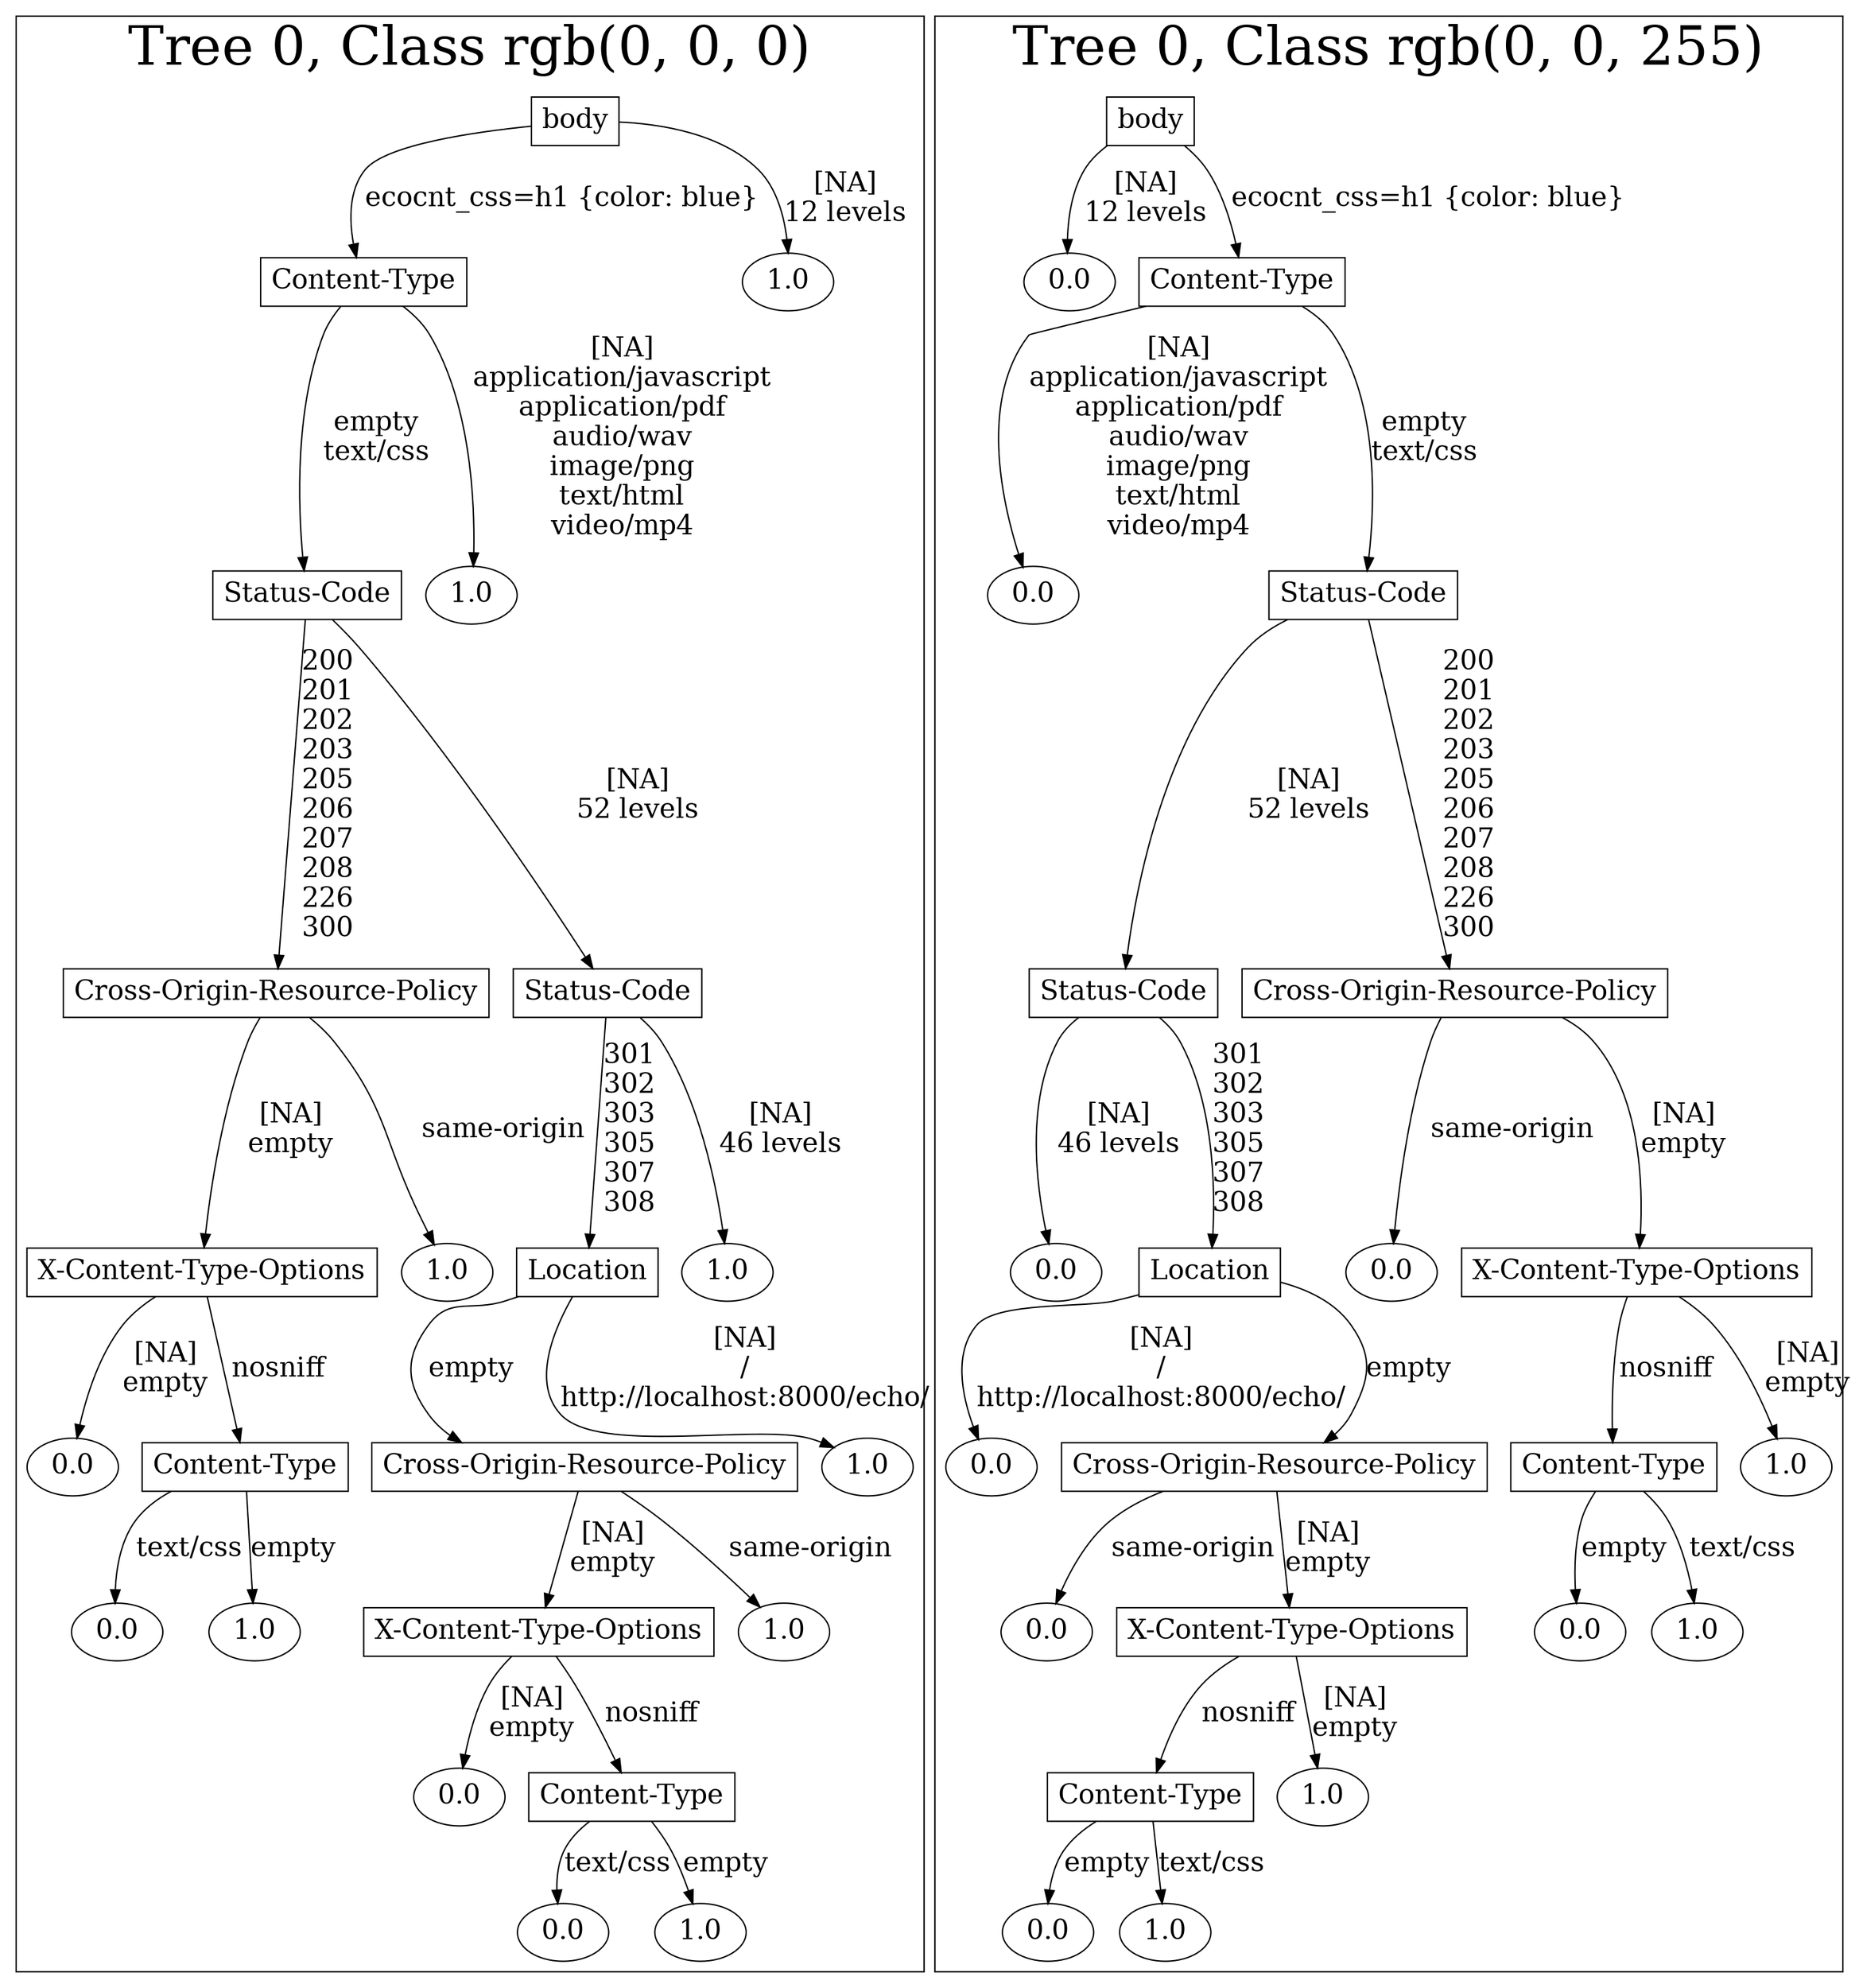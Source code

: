 /*
Generated by:
    http://https://github.com/h2oai/h2o-3/tree/master/h2o-genmodel/src/main/java/hex/genmodel/tools/PrintMojo.java
*/

/*
On a mac:

$ brew install graphviz
$ dot -Tpng file.gv -o file.png
$ open file.png
*/

digraph G {

subgraph cluster_0 {
/* Nodes */

/* Level 0 */
{
"SG_0_Node_0" [shape=box, fontsize=20, label="body"]
}

/* Level 1 */
{
"SG_0_Node_1" [shape=box, fontsize=20, label="Content-Type"]
"SG_0_Node_11" [fontsize=20, label="1.0"]
}

/* Level 2 */
{
"SG_0_Node_2" [shape=box, fontsize=20, label="Status-Code"]
"SG_0_Node_12" [fontsize=20, label="1.0"]
}

/* Level 3 */
{
"SG_0_Node_3" [shape=box, fontsize=20, label="Cross-Origin-Resource-Policy"]
"SG_0_Node_4" [shape=box, fontsize=20, label="Status-Code"]
}

/* Level 4 */
{
"SG_0_Node_5" [shape=box, fontsize=20, label="X-Content-Type-Options"]
"SG_0_Node_13" [fontsize=20, label="1.0"]
"SG_0_Node_6" [shape=box, fontsize=20, label="Location"]
"SG_0_Node_14" [fontsize=20, label="1.0"]
}

/* Level 5 */
{
"SG_0_Node_15" [fontsize=20, label="0.0"]
"SG_0_Node_7" [shape=box, fontsize=20, label="Content-Type"]
"SG_0_Node_8" [shape=box, fontsize=20, label="Cross-Origin-Resource-Policy"]
"SG_0_Node_16" [fontsize=20, label="1.0"]
}

/* Level 6 */
{
"SG_0_Node_17" [fontsize=20, label="0.0"]
"SG_0_Node_18" [fontsize=20, label="1.0"]
"SG_0_Node_9" [shape=box, fontsize=20, label="X-Content-Type-Options"]
"SG_0_Node_19" [fontsize=20, label="1.0"]
}

/* Level 7 */
{
"SG_0_Node_20" [fontsize=20, label="0.0"]
"SG_0_Node_10" [shape=box, fontsize=20, label="Content-Type"]
}

/* Level 8 */
{
"SG_0_Node_21" [fontsize=20, label="0.0"]
"SG_0_Node_22" [fontsize=20, label="1.0"]
}

/* Edges */
"SG_0_Node_0" -> "SG_0_Node_1" [fontsize=20, label="ecocnt_css=h1 {color: blue}
"]
"SG_0_Node_0" -> "SG_0_Node_11" [fontsize=20, label="[NA]
12 levels
"]
"SG_0_Node_1" -> "SG_0_Node_2" [fontsize=20, label="empty
text/css
"]
"SG_0_Node_1" -> "SG_0_Node_12" [fontsize=20, label="[NA]
application/javascript
application/pdf
audio/wav
image/png
text/html
video/mp4
"]
"SG_0_Node_2" -> "SG_0_Node_3" [fontsize=20, label="200
201
202
203
205
206
207
208
226
300
"]
"SG_0_Node_2" -> "SG_0_Node_4" [fontsize=20, label="[NA]
52 levels
"]
"SG_0_Node_4" -> "SG_0_Node_6" [fontsize=20, label="301
302
303
305
307
308
"]
"SG_0_Node_4" -> "SG_0_Node_14" [fontsize=20, label="[NA]
46 levels
"]
"SG_0_Node_6" -> "SG_0_Node_8" [fontsize=20, label="empty
"]
"SG_0_Node_6" -> "SG_0_Node_16" [fontsize=20, label="[NA]
/
http://localhost:8000/echo/
"]
"SG_0_Node_8" -> "SG_0_Node_9" [fontsize=20, label="[NA]
empty
"]
"SG_0_Node_8" -> "SG_0_Node_19" [fontsize=20, label="same-origin
"]
"SG_0_Node_9" -> "SG_0_Node_20" [fontsize=20, label="[NA]
empty
"]
"SG_0_Node_9" -> "SG_0_Node_10" [fontsize=20, label="nosniff
"]
"SG_0_Node_10" -> "SG_0_Node_21" [fontsize=20, label="text/css
"]
"SG_0_Node_10" -> "SG_0_Node_22" [fontsize=20, label="empty
"]
"SG_0_Node_3" -> "SG_0_Node_5" [fontsize=20, label="[NA]
empty
"]
"SG_0_Node_3" -> "SG_0_Node_13" [fontsize=20, label="same-origin
"]
"SG_0_Node_5" -> "SG_0_Node_15" [fontsize=20, label="[NA]
empty
"]
"SG_0_Node_5" -> "SG_0_Node_7" [fontsize=20, label="nosniff
"]
"SG_0_Node_7" -> "SG_0_Node_17" [fontsize=20, label="text/css
"]
"SG_0_Node_7" -> "SG_0_Node_18" [fontsize=20, label="empty
"]

fontsize=40
label="Tree 0, Class rgb(0, 0, 0)"
}

subgraph cluster_1 {
/* Nodes */

/* Level 0 */
{
"SG_1_Node_0" [shape=box, fontsize=20, label="body"]
}

/* Level 1 */
{
"SG_1_Node_11" [fontsize=20, label="0.0"]
"SG_1_Node_1" [shape=box, fontsize=20, label="Content-Type"]
}

/* Level 2 */
{
"SG_1_Node_12" [fontsize=20, label="0.0"]
"SG_1_Node_2" [shape=box, fontsize=20, label="Status-Code"]
}

/* Level 3 */
{
"SG_1_Node_3" [shape=box, fontsize=20, label="Status-Code"]
"SG_1_Node_4" [shape=box, fontsize=20, label="Cross-Origin-Resource-Policy"]
}

/* Level 4 */
{
"SG_1_Node_13" [fontsize=20, label="0.0"]
"SG_1_Node_5" [shape=box, fontsize=20, label="Location"]
"SG_1_Node_14" [fontsize=20, label="0.0"]
"SG_1_Node_6" [shape=box, fontsize=20, label="X-Content-Type-Options"]
}

/* Level 5 */
{
"SG_1_Node_15" [fontsize=20, label="0.0"]
"SG_1_Node_7" [shape=box, fontsize=20, label="Cross-Origin-Resource-Policy"]
"SG_1_Node_8" [shape=box, fontsize=20, label="Content-Type"]
"SG_1_Node_16" [fontsize=20, label="1.0"]
}

/* Level 6 */
{
"SG_1_Node_17" [fontsize=20, label="0.0"]
"SG_1_Node_9" [shape=box, fontsize=20, label="X-Content-Type-Options"]
"SG_1_Node_18" [fontsize=20, label="0.0"]
"SG_1_Node_19" [fontsize=20, label="1.0"]
}

/* Level 7 */
{
"SG_1_Node_10" [shape=box, fontsize=20, label="Content-Type"]
"SG_1_Node_20" [fontsize=20, label="1.0"]
}

/* Level 8 */
{
"SG_1_Node_21" [fontsize=20, label="0.0"]
"SG_1_Node_22" [fontsize=20, label="1.0"]
}

/* Edges */
"SG_1_Node_0" -> "SG_1_Node_11" [fontsize=20, label="[NA]
12 levels
"]
"SG_1_Node_0" -> "SG_1_Node_1" [fontsize=20, label="ecocnt_css=h1 {color: blue}
"]
"SG_1_Node_1" -> "SG_1_Node_12" [fontsize=20, label="[NA]
application/javascript
application/pdf
audio/wav
image/png
text/html
video/mp4
"]
"SG_1_Node_1" -> "SG_1_Node_2" [fontsize=20, label="empty
text/css
"]
"SG_1_Node_2" -> "SG_1_Node_3" [fontsize=20, label="[NA]
52 levels
"]
"SG_1_Node_2" -> "SG_1_Node_4" [fontsize=20, label="200
201
202
203
205
206
207
208
226
300
"]
"SG_1_Node_4" -> "SG_1_Node_14" [fontsize=20, label="same-origin
"]
"SG_1_Node_4" -> "SG_1_Node_6" [fontsize=20, label="[NA]
empty
"]
"SG_1_Node_6" -> "SG_1_Node_8" [fontsize=20, label="nosniff
"]
"SG_1_Node_6" -> "SG_1_Node_16" [fontsize=20, label="[NA]
empty
"]
"SG_1_Node_8" -> "SG_1_Node_18" [fontsize=20, label="empty
"]
"SG_1_Node_8" -> "SG_1_Node_19" [fontsize=20, label="text/css
"]
"SG_1_Node_3" -> "SG_1_Node_13" [fontsize=20, label="[NA]
46 levels
"]
"SG_1_Node_3" -> "SG_1_Node_5" [fontsize=20, label="301
302
303
305
307
308
"]
"SG_1_Node_5" -> "SG_1_Node_15" [fontsize=20, label="[NA]
/
http://localhost:8000/echo/
"]
"SG_1_Node_5" -> "SG_1_Node_7" [fontsize=20, label="empty
"]
"SG_1_Node_7" -> "SG_1_Node_17" [fontsize=20, label="same-origin
"]
"SG_1_Node_7" -> "SG_1_Node_9" [fontsize=20, label="[NA]
empty
"]
"SG_1_Node_9" -> "SG_1_Node_10" [fontsize=20, label="nosniff
"]
"SG_1_Node_9" -> "SG_1_Node_20" [fontsize=20, label="[NA]
empty
"]
"SG_1_Node_10" -> "SG_1_Node_21" [fontsize=20, label="empty
"]
"SG_1_Node_10" -> "SG_1_Node_22" [fontsize=20, label="text/css
"]

fontsize=40
label="Tree 0, Class rgb(0, 0, 255)"
}

}

